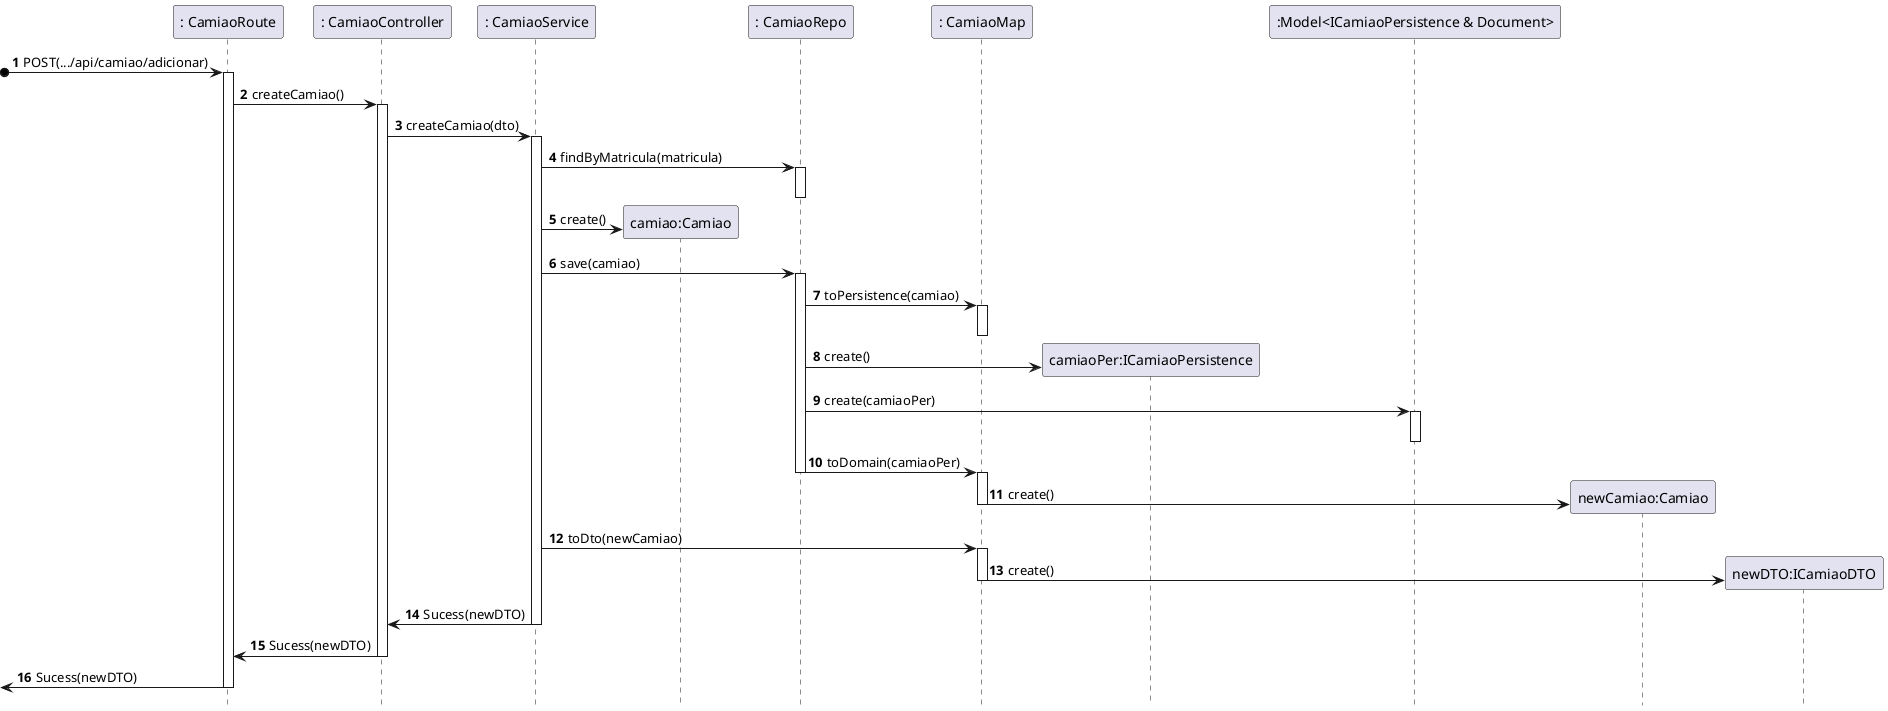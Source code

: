 @startuml
'https://plantuml.com/sequence-diagram

autonumber
hide footbox

participant ": CamiaoRoute" as Route
participant ": CamiaoController" as Controller
participant ": CamiaoService" as Service
participant "camiao:Camiao" as Camiao
participant ": CamiaoRepo" as Repo
participant ": CamiaoMap" as MapC
participant "camiaoPer:ICamiaoPersistence" as Persistance
participant ":Model<ICamiaoPersistence & Document>" as Model
participant "newCamiao:Camiao" as New
participant "newDTO:ICamiaoDTO" as DTO


?o-> Route : POST(.../api/camiao/adicionar)
activate Route
Route -> Controller: createCamiao()
activate Controller
Controller->Service: createCamiao(dto)
activate Service
Service->Repo: findByMatricula(matricula)
activate Repo
deactivate Repo
Service -> Camiao** : create()
Service -> Repo : save(camiao)
activate Repo
Repo -> MapC: toPersistence(camiao)
activate MapC
deactivate MapC
Repo -> Persistance**: create()
Repo -> Model : create(camiaoPer)
activate Model
deactivate Model
Repo -> MapC : toDomain(camiaoPer)
deactivate Repo
activate MapC
MapC -> New** : create()
deactivate MapC
Service -> MapC : toDto(newCamiao)
activate MapC
MapC -> DTO** : create()
deactivate MapC
Service -> Controller : Sucess(newDTO)
deactivate Service
Controller -> Route : Sucess(newDTO)
deactivate Controller
<- Route:Sucess(newDTO)
deactivate Route

@enduml
